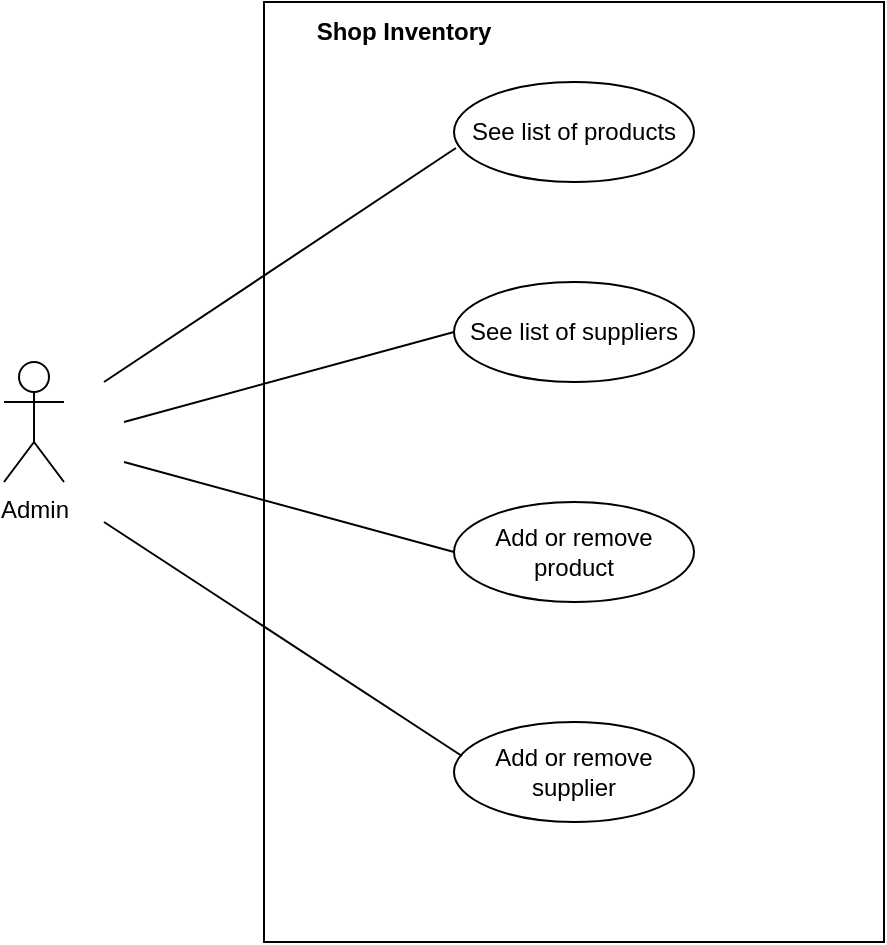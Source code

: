 <mxfile version="20.8.3" type="device"><diagram id="R2lEEEUBdFMjLlhIrx00" name="Page-1"><mxGraphModel dx="2074" dy="1155" grid="1" gridSize="10" guides="1" tooltips="1" connect="1" arrows="1" fold="1" page="1" pageScale="1" pageWidth="850" pageHeight="1100" math="0" shadow="0" extFonts="Permanent Marker^https://fonts.googleapis.com/css?family=Permanent+Marker"><root><mxCell id="0"/><mxCell id="1" parent="0"/><mxCell id="JMn522lh0dbWhtOYzbbM-2" value="" style="rounded=0;whiteSpace=wrap;html=1;direction=south;" vertex="1" parent="1"><mxGeometry x="260" y="130" width="310" height="470" as="geometry"/></mxCell><mxCell id="JMn522lh0dbWhtOYzbbM-3" value="Admin&lt;br&gt;" style="shape=umlActor;verticalLabelPosition=bottom;verticalAlign=top;html=1;outlineConnect=0;" vertex="1" parent="1"><mxGeometry x="130" y="310" width="30" height="60" as="geometry"/></mxCell><mxCell id="JMn522lh0dbWhtOYzbbM-6" value="See list of products" style="ellipse;whiteSpace=wrap;html=1;" vertex="1" parent="1"><mxGeometry x="355" y="170" width="120" height="50" as="geometry"/></mxCell><mxCell id="JMn522lh0dbWhtOYzbbM-7" value="See list of suppliers" style="ellipse;whiteSpace=wrap;html=1;" vertex="1" parent="1"><mxGeometry x="355" y="270" width="120" height="50" as="geometry"/></mxCell><mxCell id="JMn522lh0dbWhtOYzbbM-8" value="Add or remove product" style="ellipse;whiteSpace=wrap;html=1;" vertex="1" parent="1"><mxGeometry x="355" y="380" width="120" height="50" as="geometry"/></mxCell><mxCell id="JMn522lh0dbWhtOYzbbM-9" value="Add or remove supplier" style="ellipse;whiteSpace=wrap;html=1;" vertex="1" parent="1"><mxGeometry x="355" y="490" width="120" height="50" as="geometry"/></mxCell><mxCell id="JMn522lh0dbWhtOYzbbM-10" value="" style="endArrow=none;html=1;rounded=0;entryX=0.008;entryY=0.66;entryDx=0;entryDy=0;entryPerimeter=0;" edge="1" parent="1" target="JMn522lh0dbWhtOYzbbM-6"><mxGeometry width="50" height="50" relative="1" as="geometry"><mxPoint x="180" y="320" as="sourcePoint"/><mxPoint x="230" y="270" as="targetPoint"/></mxGeometry></mxCell><mxCell id="JMn522lh0dbWhtOYzbbM-11" value="" style="endArrow=none;html=1;rounded=0;entryX=0;entryY=0.5;entryDx=0;entryDy=0;" edge="1" parent="1" target="JMn522lh0dbWhtOYzbbM-7"><mxGeometry width="50" height="50" relative="1" as="geometry"><mxPoint x="190" y="340" as="sourcePoint"/><mxPoint x="379.98" y="239.77" as="targetPoint"/></mxGeometry></mxCell><mxCell id="JMn522lh0dbWhtOYzbbM-12" value="" style="endArrow=none;html=1;rounded=0;entryX=0;entryY=0.5;entryDx=0;entryDy=0;" edge="1" parent="1" target="JMn522lh0dbWhtOYzbbM-8"><mxGeometry width="50" height="50" relative="1" as="geometry"><mxPoint x="190" y="360" as="sourcePoint"/><mxPoint x="375" y="335" as="targetPoint"/></mxGeometry></mxCell><mxCell id="JMn522lh0dbWhtOYzbbM-13" value="" style="endArrow=none;html=1;rounded=0;entryX=0.033;entryY=0.34;entryDx=0;entryDy=0;entryPerimeter=0;" edge="1" parent="1" target="JMn522lh0dbWhtOYzbbM-9"><mxGeometry width="50" height="50" relative="1" as="geometry"><mxPoint x="180" y="390" as="sourcePoint"/><mxPoint x="365" y="475" as="targetPoint"/></mxGeometry></mxCell><mxCell id="JMn522lh0dbWhtOYzbbM-14" value="&lt;b&gt;Shop Inventory&lt;/b&gt;" style="text;html=1;strokeColor=none;fillColor=none;align=center;verticalAlign=middle;whiteSpace=wrap;rounded=0;" vertex="1" parent="1"><mxGeometry x="260" y="130" width="140" height="30" as="geometry"/></mxCell></root></mxGraphModel></diagram></mxfile>